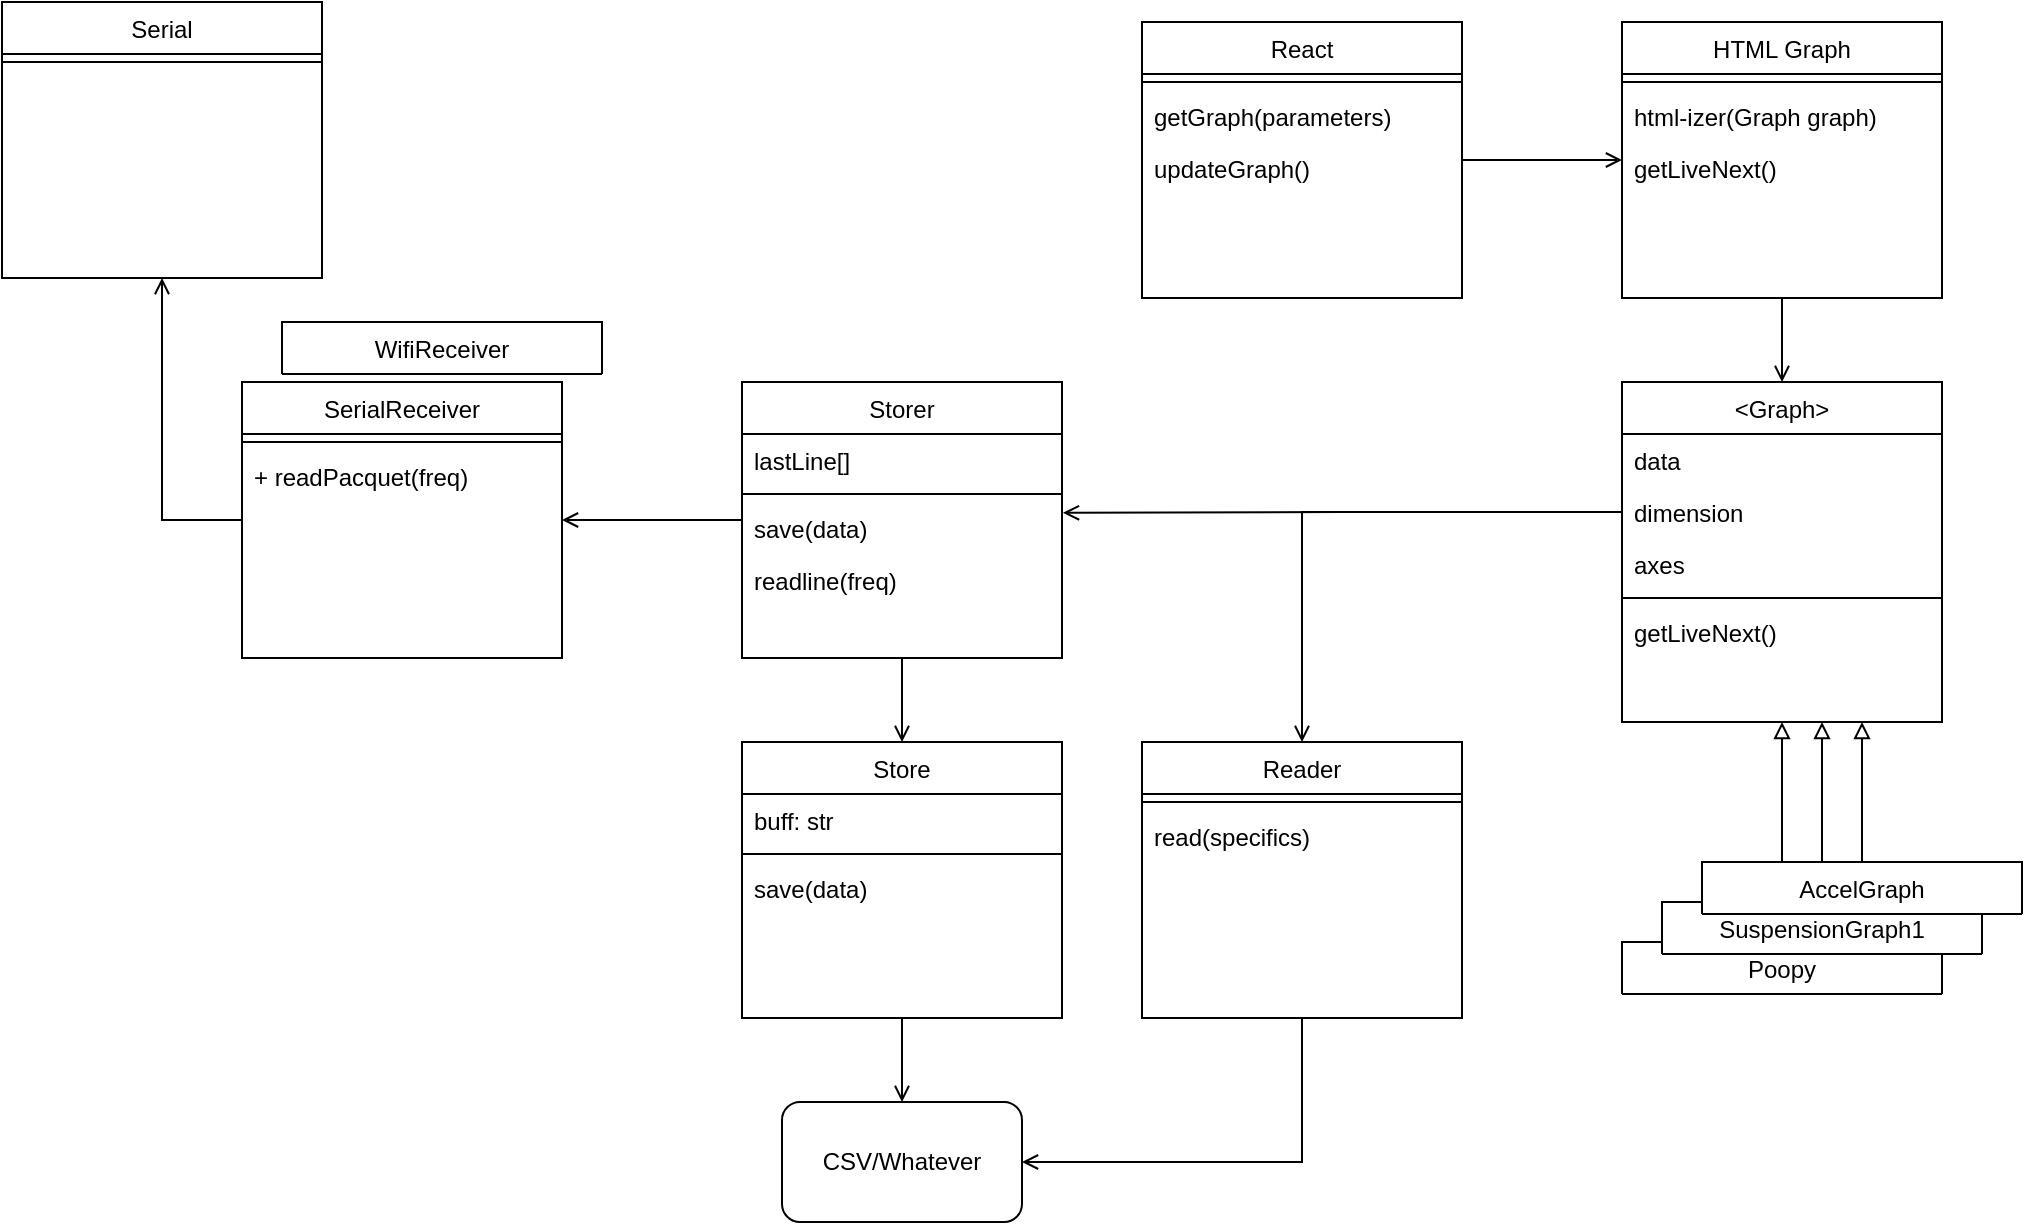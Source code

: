 <mxfile version="20.4.2" type="device"><diagram id="C5RBs43oDa-KdzZeNtuy" name="Page-1"><mxGraphModel dx="1221" dy="706" grid="1" gridSize="10" guides="1" tooltips="1" connect="1" arrows="1" fold="1" page="1" pageScale="1" pageWidth="827" pageHeight="1169" background="none" math="0" shadow="0"><root><mxCell id="WIyWlLk6GJQsqaUBKTNV-0"/><mxCell id="WIyWlLk6GJQsqaUBKTNV-1" parent="WIyWlLk6GJQsqaUBKTNV-0"/><mxCell id="zkfFHV4jXpPFQw0GAbJ--0" value="Serial" style="swimlane;fontStyle=0;align=center;verticalAlign=top;childLayout=stackLayout;horizontal=1;startSize=26;horizontalStack=0;resizeParent=1;resizeLast=0;collapsible=1;marginBottom=0;rounded=0;shadow=0;strokeWidth=1;" parent="WIyWlLk6GJQsqaUBKTNV-1" vertex="1"><mxGeometry x="30" y="40" width="160" height="138" as="geometry"><mxRectangle x="230" y="140" width="160" height="26" as="alternateBounds"/></mxGeometry></mxCell><mxCell id="zkfFHV4jXpPFQw0GAbJ--4" value="" style="line;html=1;strokeWidth=1;align=left;verticalAlign=middle;spacingTop=-1;spacingLeft=3;spacingRight=3;rotatable=0;labelPosition=right;points=[];portConstraint=eastwest;" parent="zkfFHV4jXpPFQw0GAbJ--0" vertex="1"><mxGeometry y="26" width="160" height="8" as="geometry"/></mxCell><mxCell id="DU9ld-jW2FnQ6wdhDmQf-5" style="edgeStyle=orthogonalEdgeStyle;rounded=0;orthogonalLoop=1;jettySize=auto;html=1;exitX=0;exitY=0.5;exitDx=0;exitDy=0;entryX=0.5;entryY=1;entryDx=0;entryDy=0;endArrow=open;endFill=0;" edge="1" parent="WIyWlLk6GJQsqaUBKTNV-1" source="DU9ld-jW2FnQ6wdhDmQf-3" target="zkfFHV4jXpPFQw0GAbJ--0"><mxGeometry relative="1" as="geometry"/></mxCell><mxCell id="DU9ld-jW2FnQ6wdhDmQf-3" value="SerialReceiver" style="swimlane;fontStyle=0;align=center;verticalAlign=top;childLayout=stackLayout;horizontal=1;startSize=26;horizontalStack=0;resizeParent=1;resizeLast=0;collapsible=1;marginBottom=0;rounded=0;shadow=0;strokeWidth=1;" vertex="1" parent="WIyWlLk6GJQsqaUBKTNV-1"><mxGeometry x="150" y="230" width="160" height="138" as="geometry"><mxRectangle x="230" y="140" width="160" height="26" as="alternateBounds"/></mxGeometry></mxCell><mxCell id="DU9ld-jW2FnQ6wdhDmQf-4" value="" style="line;html=1;strokeWidth=1;align=left;verticalAlign=middle;spacingTop=-1;spacingLeft=3;spacingRight=3;rotatable=0;labelPosition=right;points=[];portConstraint=eastwest;" vertex="1" parent="DU9ld-jW2FnQ6wdhDmQf-3"><mxGeometry y="26" width="160" height="8" as="geometry"/></mxCell><mxCell id="DU9ld-jW2FnQ6wdhDmQf-7" value="+ readPacquet(freq)" style="text;align=left;verticalAlign=top;spacingLeft=4;spacingRight=4;overflow=hidden;rotatable=0;points=[[0,0.5],[1,0.5]];portConstraint=eastwest;" vertex="1" parent="DU9ld-jW2FnQ6wdhDmQf-3"><mxGeometry y="34" width="160" height="26" as="geometry"/></mxCell><mxCell id="DU9ld-jW2FnQ6wdhDmQf-11" style="edgeStyle=orthogonalEdgeStyle;rounded=0;orthogonalLoop=1;jettySize=auto;html=1;exitX=0;exitY=0.5;exitDx=0;exitDy=0;entryX=1;entryY=0.5;entryDx=0;entryDy=0;endArrow=open;endFill=0;" edge="1" parent="WIyWlLk6GJQsqaUBKTNV-1" source="DU9ld-jW2FnQ6wdhDmQf-8" target="DU9ld-jW2FnQ6wdhDmQf-3"><mxGeometry relative="1" as="geometry"/></mxCell><mxCell id="DU9ld-jW2FnQ6wdhDmQf-17" style="edgeStyle=orthogonalEdgeStyle;rounded=0;orthogonalLoop=1;jettySize=auto;html=1;exitX=0.5;exitY=1;exitDx=0;exitDy=0;entryX=0.5;entryY=0;entryDx=0;entryDy=0;endArrow=open;endFill=0;" edge="1" parent="WIyWlLk6GJQsqaUBKTNV-1" source="DU9ld-jW2FnQ6wdhDmQf-8" target="DU9ld-jW2FnQ6wdhDmQf-12"><mxGeometry relative="1" as="geometry"/></mxCell><mxCell id="DU9ld-jW2FnQ6wdhDmQf-8" value="Storer" style="swimlane;fontStyle=0;align=center;verticalAlign=top;childLayout=stackLayout;horizontal=1;startSize=26;horizontalStack=0;resizeParent=1;resizeLast=0;collapsible=1;marginBottom=0;rounded=0;shadow=0;strokeWidth=1;" vertex="1" parent="WIyWlLk6GJQsqaUBKTNV-1"><mxGeometry x="400" y="230" width="160" height="138" as="geometry"><mxRectangle x="230" y="140" width="160" height="26" as="alternateBounds"/></mxGeometry></mxCell><mxCell id="DU9ld-jW2FnQ6wdhDmQf-10" value="lastLine[]" style="text;align=left;verticalAlign=top;spacingLeft=4;spacingRight=4;overflow=hidden;rotatable=0;points=[[0,0.5],[1,0.5]];portConstraint=eastwest;" vertex="1" parent="DU9ld-jW2FnQ6wdhDmQf-8"><mxGeometry y="26" width="160" height="26" as="geometry"/></mxCell><mxCell id="DU9ld-jW2FnQ6wdhDmQf-9" value="" style="line;html=1;strokeWidth=1;align=left;verticalAlign=middle;spacingTop=-1;spacingLeft=3;spacingRight=3;rotatable=0;labelPosition=right;points=[];portConstraint=eastwest;" vertex="1" parent="DU9ld-jW2FnQ6wdhDmQf-8"><mxGeometry y="52" width="160" height="8" as="geometry"/></mxCell><mxCell id="DU9ld-jW2FnQ6wdhDmQf-14" value="save(data)" style="text;align=left;verticalAlign=top;spacingLeft=4;spacingRight=4;overflow=hidden;rotatable=0;points=[[0,0.5],[1,0.5]];portConstraint=eastwest;" vertex="1" parent="DU9ld-jW2FnQ6wdhDmQf-8"><mxGeometry y="60" width="160" height="26" as="geometry"/></mxCell><mxCell id="DU9ld-jW2FnQ6wdhDmQf-18" value="readline(freq)" style="text;align=left;verticalAlign=top;spacingLeft=4;spacingRight=4;overflow=hidden;rotatable=0;points=[[0,0.5],[1,0.5]];portConstraint=eastwest;" vertex="1" parent="DU9ld-jW2FnQ6wdhDmQf-8"><mxGeometry y="86" width="160" height="26" as="geometry"/></mxCell><mxCell id="DU9ld-jW2FnQ6wdhDmQf-20" style="edgeStyle=orthogonalEdgeStyle;rounded=0;orthogonalLoop=1;jettySize=auto;html=1;exitX=0.5;exitY=1;exitDx=0;exitDy=0;entryX=0.5;entryY=0;entryDx=0;entryDy=0;endArrow=open;endFill=0;" edge="1" parent="WIyWlLk6GJQsqaUBKTNV-1" source="DU9ld-jW2FnQ6wdhDmQf-12" target="DU9ld-jW2FnQ6wdhDmQf-19"><mxGeometry relative="1" as="geometry"/></mxCell><mxCell id="DU9ld-jW2FnQ6wdhDmQf-12" value="Store" style="swimlane;fontStyle=0;align=center;verticalAlign=top;childLayout=stackLayout;horizontal=1;startSize=26;horizontalStack=0;resizeParent=1;resizeLast=0;collapsible=1;marginBottom=0;rounded=0;shadow=0;strokeWidth=1;" vertex="1" parent="WIyWlLk6GJQsqaUBKTNV-1"><mxGeometry x="400" y="410" width="160" height="138" as="geometry"><mxRectangle x="230" y="140" width="160" height="26" as="alternateBounds"/></mxGeometry></mxCell><mxCell id="DU9ld-jW2FnQ6wdhDmQf-15" value="buff: str" style="text;align=left;verticalAlign=top;spacingLeft=4;spacingRight=4;overflow=hidden;rotatable=0;points=[[0,0.5],[1,0.5]];portConstraint=eastwest;" vertex="1" parent="DU9ld-jW2FnQ6wdhDmQf-12"><mxGeometry y="26" width="160" height="26" as="geometry"/></mxCell><mxCell id="DU9ld-jW2FnQ6wdhDmQf-13" value="" style="line;html=1;strokeWidth=1;align=left;verticalAlign=middle;spacingTop=-1;spacingLeft=3;spacingRight=3;rotatable=0;labelPosition=right;points=[];portConstraint=eastwest;" vertex="1" parent="DU9ld-jW2FnQ6wdhDmQf-12"><mxGeometry y="52" width="160" height="8" as="geometry"/></mxCell><mxCell id="DU9ld-jW2FnQ6wdhDmQf-16" value="save(data)" style="text;align=left;verticalAlign=top;spacingLeft=4;spacingRight=4;overflow=hidden;rotatable=0;points=[[0,0.5],[1,0.5]];portConstraint=eastwest;" vertex="1" parent="DU9ld-jW2FnQ6wdhDmQf-12"><mxGeometry y="60" width="160" height="26" as="geometry"/></mxCell><mxCell id="DU9ld-jW2FnQ6wdhDmQf-19" value="CSV/Whatever" style="rounded=1;whiteSpace=wrap;html=1;" vertex="1" parent="WIyWlLk6GJQsqaUBKTNV-1"><mxGeometry x="420" y="590" width="120" height="60" as="geometry"/></mxCell><mxCell id="DU9ld-jW2FnQ6wdhDmQf-25" style="edgeStyle=orthogonalEdgeStyle;rounded=0;orthogonalLoop=1;jettySize=auto;html=1;exitX=0.5;exitY=1;exitDx=0;exitDy=0;entryX=1;entryY=0.5;entryDx=0;entryDy=0;endArrow=open;endFill=0;" edge="1" parent="WIyWlLk6GJQsqaUBKTNV-1" source="DU9ld-jW2FnQ6wdhDmQf-21" target="DU9ld-jW2FnQ6wdhDmQf-19"><mxGeometry relative="1" as="geometry"/></mxCell><mxCell id="DU9ld-jW2FnQ6wdhDmQf-21" value="Reader" style="swimlane;fontStyle=0;align=center;verticalAlign=top;childLayout=stackLayout;horizontal=1;startSize=26;horizontalStack=0;resizeParent=1;resizeLast=0;collapsible=1;marginBottom=0;rounded=0;shadow=0;strokeWidth=1;" vertex="1" parent="WIyWlLk6GJQsqaUBKTNV-1"><mxGeometry x="600" y="410" width="160" height="138" as="geometry"><mxRectangle x="230" y="140" width="160" height="26" as="alternateBounds"/></mxGeometry></mxCell><mxCell id="DU9ld-jW2FnQ6wdhDmQf-23" value="" style="line;html=1;strokeWidth=1;align=left;verticalAlign=middle;spacingTop=-1;spacingLeft=3;spacingRight=3;rotatable=0;labelPosition=right;points=[];portConstraint=eastwest;" vertex="1" parent="DU9ld-jW2FnQ6wdhDmQf-21"><mxGeometry y="26" width="160" height="8" as="geometry"/></mxCell><mxCell id="DU9ld-jW2FnQ6wdhDmQf-24" value="read(specifics)" style="text;align=left;verticalAlign=top;spacingLeft=4;spacingRight=4;overflow=hidden;rotatable=0;points=[[0,0.5],[1,0.5]];portConstraint=eastwest;" vertex="1" parent="DU9ld-jW2FnQ6wdhDmQf-21"><mxGeometry y="34" width="160" height="26" as="geometry"/></mxCell><mxCell id="DU9ld-jW2FnQ6wdhDmQf-32" style="edgeStyle=orthogonalEdgeStyle;rounded=0;orthogonalLoop=1;jettySize=auto;html=1;entryX=0;entryY=0.5;entryDx=0;entryDy=0;endArrow=open;endFill=0;" edge="1" parent="WIyWlLk6GJQsqaUBKTNV-1" source="DU9ld-jW2FnQ6wdhDmQf-26" target="DU9ld-jW2FnQ6wdhDmQf-30"><mxGeometry relative="1" as="geometry"/></mxCell><mxCell id="DU9ld-jW2FnQ6wdhDmQf-26" value="React" style="swimlane;fontStyle=0;align=center;verticalAlign=top;childLayout=stackLayout;horizontal=1;startSize=26;horizontalStack=0;resizeParent=1;resizeLast=0;collapsible=1;marginBottom=0;rounded=0;shadow=0;strokeWidth=1;" vertex="1" parent="WIyWlLk6GJQsqaUBKTNV-1"><mxGeometry x="600" y="50" width="160" height="138" as="geometry"><mxRectangle x="230" y="140" width="160" height="26" as="alternateBounds"/></mxGeometry></mxCell><mxCell id="DU9ld-jW2FnQ6wdhDmQf-27" value="" style="line;html=1;strokeWidth=1;align=left;verticalAlign=middle;spacingTop=-1;spacingLeft=3;spacingRight=3;rotatable=0;labelPosition=right;points=[];portConstraint=eastwest;" vertex="1" parent="DU9ld-jW2FnQ6wdhDmQf-26"><mxGeometry y="26" width="160" height="8" as="geometry"/></mxCell><mxCell id="DU9ld-jW2FnQ6wdhDmQf-43" value="getGraph(parameters)" style="text;align=left;verticalAlign=top;spacingLeft=4;spacingRight=4;overflow=hidden;rotatable=0;points=[[0,0.5],[1,0.5]];portConstraint=eastwest;" vertex="1" parent="DU9ld-jW2FnQ6wdhDmQf-26"><mxGeometry y="34" width="160" height="26" as="geometry"/></mxCell><mxCell id="DU9ld-jW2FnQ6wdhDmQf-61" value="updateGraph()" style="text;align=left;verticalAlign=top;spacingLeft=4;spacingRight=4;overflow=hidden;rotatable=0;points=[[0,0.5],[1,0.5]];portConstraint=eastwest;" vertex="1" parent="DU9ld-jW2FnQ6wdhDmQf-26"><mxGeometry y="60" width="160" height="26" as="geometry"/></mxCell><mxCell id="DU9ld-jW2FnQ6wdhDmQf-36" style="edgeStyle=orthogonalEdgeStyle;rounded=0;orthogonalLoop=1;jettySize=auto;html=1;exitX=0.5;exitY=1;exitDx=0;exitDy=0;entryX=0.5;entryY=0;entryDx=0;entryDy=0;endArrow=open;endFill=0;" edge="1" parent="WIyWlLk6GJQsqaUBKTNV-1" source="DU9ld-jW2FnQ6wdhDmQf-30" target="DU9ld-jW2FnQ6wdhDmQf-34"><mxGeometry relative="1" as="geometry"/></mxCell><mxCell id="DU9ld-jW2FnQ6wdhDmQf-30" value="HTML Graph" style="swimlane;fontStyle=0;align=center;verticalAlign=top;childLayout=stackLayout;horizontal=1;startSize=26;horizontalStack=0;resizeParent=1;resizeLast=0;collapsible=1;marginBottom=0;rounded=0;shadow=0;strokeWidth=1;" vertex="1" parent="WIyWlLk6GJQsqaUBKTNV-1"><mxGeometry x="840" y="50" width="160" height="138" as="geometry"><mxRectangle x="230" y="140" width="160" height="26" as="alternateBounds"/></mxGeometry></mxCell><mxCell id="DU9ld-jW2FnQ6wdhDmQf-31" value="" style="line;html=1;strokeWidth=1;align=left;verticalAlign=middle;spacingTop=-1;spacingLeft=3;spacingRight=3;rotatable=0;labelPosition=right;points=[];portConstraint=eastwest;" vertex="1" parent="DU9ld-jW2FnQ6wdhDmQf-30"><mxGeometry y="26" width="160" height="8" as="geometry"/></mxCell><mxCell id="DU9ld-jW2FnQ6wdhDmQf-33" value="html-izer(Graph graph)" style="text;align=left;verticalAlign=top;spacingLeft=4;spacingRight=4;overflow=hidden;rotatable=0;points=[[0,0.5],[1,0.5]];portConstraint=eastwest;" vertex="1" parent="DU9ld-jW2FnQ6wdhDmQf-30"><mxGeometry y="34" width="160" height="26" as="geometry"/></mxCell><mxCell id="DU9ld-jW2FnQ6wdhDmQf-62" value="getLiveNext()" style="text;align=left;verticalAlign=top;spacingLeft=4;spacingRight=4;overflow=hidden;rotatable=0;points=[[0,0.5],[1,0.5]];portConstraint=eastwest;" vertex="1" parent="DU9ld-jW2FnQ6wdhDmQf-30"><mxGeometry y="60" width="160" height="26" as="geometry"/></mxCell><mxCell id="DU9ld-jW2FnQ6wdhDmQf-34" value="&lt;Graph&gt;" style="swimlane;fontStyle=0;align=center;verticalAlign=top;childLayout=stackLayout;horizontal=1;startSize=26;horizontalStack=0;resizeParent=1;resizeLast=0;collapsible=1;marginBottom=0;rounded=0;shadow=0;strokeWidth=1;" vertex="1" parent="WIyWlLk6GJQsqaUBKTNV-1"><mxGeometry x="840" y="230" width="160" height="170" as="geometry"><mxRectangle x="230" y="140" width="160" height="26" as="alternateBounds"/></mxGeometry></mxCell><mxCell id="DU9ld-jW2FnQ6wdhDmQf-37" value="data" style="text;align=left;verticalAlign=top;spacingLeft=4;spacingRight=4;overflow=hidden;rotatable=0;points=[[0,0.5],[1,0.5]];portConstraint=eastwest;" vertex="1" parent="DU9ld-jW2FnQ6wdhDmQf-34"><mxGeometry y="26" width="160" height="26" as="geometry"/></mxCell><mxCell id="DU9ld-jW2FnQ6wdhDmQf-38" value="dimension" style="text;align=left;verticalAlign=top;spacingLeft=4;spacingRight=4;overflow=hidden;rotatable=0;points=[[0,0.5],[1,0.5]];portConstraint=eastwest;" vertex="1" parent="DU9ld-jW2FnQ6wdhDmQf-34"><mxGeometry y="52" width="160" height="26" as="geometry"/></mxCell><mxCell id="DU9ld-jW2FnQ6wdhDmQf-39" value="axes" style="text;align=left;verticalAlign=top;spacingLeft=4;spacingRight=4;overflow=hidden;rotatable=0;points=[[0,0.5],[1,0.5]];portConstraint=eastwest;" vertex="1" parent="DU9ld-jW2FnQ6wdhDmQf-34"><mxGeometry y="78" width="160" height="26" as="geometry"/></mxCell><mxCell id="DU9ld-jW2FnQ6wdhDmQf-35" value="" style="line;html=1;strokeWidth=1;align=left;verticalAlign=middle;spacingTop=-1;spacingLeft=3;spacingRight=3;rotatable=0;labelPosition=right;points=[];portConstraint=eastwest;" vertex="1" parent="DU9ld-jW2FnQ6wdhDmQf-34"><mxGeometry y="104" width="160" height="8" as="geometry"/></mxCell><mxCell id="DU9ld-jW2FnQ6wdhDmQf-63" value="getLiveNext()" style="text;align=left;verticalAlign=top;spacingLeft=4;spacingRight=4;overflow=hidden;rotatable=0;points=[[0,0.5],[1,0.5]];portConstraint=eastwest;" vertex="1" parent="DU9ld-jW2FnQ6wdhDmQf-34"><mxGeometry y="112" width="160" height="26" as="geometry"/></mxCell><mxCell id="DU9ld-jW2FnQ6wdhDmQf-52" style="edgeStyle=orthogonalEdgeStyle;rounded=0;orthogonalLoop=1;jettySize=auto;html=1;entryX=0.5;entryY=1;entryDx=0;entryDy=0;endArrow=block;endFill=0;" edge="1" parent="WIyWlLk6GJQsqaUBKTNV-1" source="DU9ld-jW2FnQ6wdhDmQf-44" target="DU9ld-jW2FnQ6wdhDmQf-34"><mxGeometry relative="1" as="geometry"/></mxCell><mxCell id="DU9ld-jW2FnQ6wdhDmQf-44" value="Poopy" style="swimlane;fontStyle=0;align=center;verticalAlign=top;childLayout=stackLayout;horizontal=1;startSize=26;horizontalStack=0;resizeParent=1;resizeLast=0;collapsible=1;marginBottom=0;rounded=0;shadow=0;strokeWidth=1;" vertex="1" collapsed="1" parent="WIyWlLk6GJQsqaUBKTNV-1"><mxGeometry x="840" y="510" width="160" height="26" as="geometry"><mxRectangle x="840" y="510" width="160" height="130" as="alternateBounds"/></mxGeometry></mxCell><mxCell id="DU9ld-jW2FnQ6wdhDmQf-45" value="" style="line;html=1;strokeWidth=1;align=left;verticalAlign=middle;spacingTop=-1;spacingLeft=3;spacingRight=3;rotatable=0;labelPosition=right;points=[];portConstraint=eastwest;" vertex="1" parent="DU9ld-jW2FnQ6wdhDmQf-44"><mxGeometry y="26" width="160" height="8" as="geometry"/></mxCell><mxCell id="DU9ld-jW2FnQ6wdhDmQf-53" style="edgeStyle=orthogonalEdgeStyle;rounded=0;orthogonalLoop=1;jettySize=auto;html=1;endArrow=block;endFill=0;" edge="1" parent="WIyWlLk6GJQsqaUBKTNV-1" source="DU9ld-jW2FnQ6wdhDmQf-47"><mxGeometry relative="1" as="geometry"><mxPoint x="940" y="400" as="targetPoint"/></mxGeometry></mxCell><mxCell id="DU9ld-jW2FnQ6wdhDmQf-47" value="SuspensionGraph1" style="swimlane;fontStyle=0;align=center;verticalAlign=top;childLayout=stackLayout;horizontal=1;startSize=26;horizontalStack=0;resizeParent=1;resizeLast=0;collapsible=1;marginBottom=0;rounded=0;shadow=0;strokeWidth=1;" vertex="1" collapsed="1" parent="WIyWlLk6GJQsqaUBKTNV-1"><mxGeometry x="860" y="490" width="160" height="26" as="geometry"><mxRectangle x="860" y="490" width="160" height="138" as="alternateBounds"/></mxGeometry></mxCell><mxCell id="DU9ld-jW2FnQ6wdhDmQf-48" value="" style="line;html=1;strokeWidth=1;align=left;verticalAlign=middle;spacingTop=-1;spacingLeft=3;spacingRight=3;rotatable=0;labelPosition=right;points=[];portConstraint=eastwest;" vertex="1" parent="DU9ld-jW2FnQ6wdhDmQf-47"><mxGeometry y="26" width="160" height="8" as="geometry"/></mxCell><mxCell id="DU9ld-jW2FnQ6wdhDmQf-54" style="edgeStyle=orthogonalEdgeStyle;rounded=0;orthogonalLoop=1;jettySize=auto;html=1;entryX=0.75;entryY=1;entryDx=0;entryDy=0;endArrow=block;endFill=0;" edge="1" parent="WIyWlLk6GJQsqaUBKTNV-1" source="DU9ld-jW2FnQ6wdhDmQf-50" target="DU9ld-jW2FnQ6wdhDmQf-34"><mxGeometry relative="1" as="geometry"/></mxCell><mxCell id="DU9ld-jW2FnQ6wdhDmQf-50" value="AccelGraph" style="swimlane;fontStyle=0;align=center;verticalAlign=top;childLayout=stackLayout;horizontal=1;startSize=26;horizontalStack=0;resizeParent=1;resizeLast=0;collapsible=1;marginBottom=0;rounded=0;shadow=0;strokeWidth=1;" vertex="1" collapsed="1" parent="WIyWlLk6GJQsqaUBKTNV-1"><mxGeometry x="880" y="470" width="160" height="26" as="geometry"><mxRectangle x="880" y="470" width="160" height="138" as="alternateBounds"/></mxGeometry></mxCell><mxCell id="DU9ld-jW2FnQ6wdhDmQf-51" value="" style="line;html=1;strokeWidth=1;align=left;verticalAlign=middle;spacingTop=-1;spacingLeft=3;spacingRight=3;rotatable=0;labelPosition=right;points=[];portConstraint=eastwest;" vertex="1" parent="DU9ld-jW2FnQ6wdhDmQf-50"><mxGeometry y="26" width="160" height="8" as="geometry"/></mxCell><mxCell id="DU9ld-jW2FnQ6wdhDmQf-58" style="edgeStyle=orthogonalEdgeStyle;rounded=0;orthogonalLoop=1;jettySize=auto;html=1;exitX=0;exitY=0.5;exitDx=0;exitDy=0;entryX=1.003;entryY=0.208;entryDx=0;entryDy=0;entryPerimeter=0;endArrow=open;endFill=0;" edge="1" parent="WIyWlLk6GJQsqaUBKTNV-1" source="DU9ld-jW2FnQ6wdhDmQf-38" target="DU9ld-jW2FnQ6wdhDmQf-14"><mxGeometry relative="1" as="geometry"/></mxCell><mxCell id="DU9ld-jW2FnQ6wdhDmQf-59" style="edgeStyle=orthogonalEdgeStyle;rounded=0;orthogonalLoop=1;jettySize=auto;html=1;exitX=0;exitY=0.5;exitDx=0;exitDy=0;entryX=0.5;entryY=0;entryDx=0;entryDy=0;endArrow=open;endFill=0;" edge="1" parent="WIyWlLk6GJQsqaUBKTNV-1" source="DU9ld-jW2FnQ6wdhDmQf-38" target="DU9ld-jW2FnQ6wdhDmQf-21"><mxGeometry relative="1" as="geometry"/></mxCell><mxCell id="DU9ld-jW2FnQ6wdhDmQf-64" value="WifiReceiver" style="swimlane;fontStyle=0;align=center;verticalAlign=top;childLayout=stackLayout;horizontal=1;startSize=26;horizontalStack=0;resizeParent=1;resizeLast=0;collapsible=1;marginBottom=0;rounded=0;shadow=0;strokeWidth=1;" vertex="1" collapsed="1" parent="WIyWlLk6GJQsqaUBKTNV-1"><mxGeometry x="170" y="200" width="160" height="26" as="geometry"><mxRectangle x="150" y="390" width="160" height="138" as="alternateBounds"/></mxGeometry></mxCell><mxCell id="DU9ld-jW2FnQ6wdhDmQf-65" value="" style="line;html=1;strokeWidth=1;align=left;verticalAlign=middle;spacingTop=-1;spacingLeft=3;spacingRight=3;rotatable=0;labelPosition=right;points=[];portConstraint=eastwest;" vertex="1" parent="DU9ld-jW2FnQ6wdhDmQf-64"><mxGeometry y="26" width="160" height="8" as="geometry"/></mxCell><mxCell id="DU9ld-jW2FnQ6wdhDmQf-66" value="+ receivePacket()" style="text;align=left;verticalAlign=top;spacingLeft=4;spacingRight=4;overflow=hidden;rotatable=0;points=[[0,0.5],[1,0.5]];portConstraint=eastwest;" vertex="1" parent="DU9ld-jW2FnQ6wdhDmQf-64"><mxGeometry y="34" width="160" height="26" as="geometry"/></mxCell></root></mxGraphModel></diagram></mxfile>
